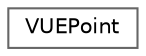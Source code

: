 digraph "Graphical Class Hierarchy"
{
 // LATEX_PDF_SIZE
  bgcolor="transparent";
  edge [fontname=Helvetica,fontsize=10,labelfontname=Helvetica,labelfontsize=10];
  node [fontname=Helvetica,fontsize=10,shape=box,height=0.2,width=0.4];
  rankdir="LR";
  Node0 [id="Node000000",label="VUEPoint",height=0.2,width=0.4,color="grey40", fillcolor="white", style="filled",URL="$structVUEPoint.html",tooltip="A structure representing a point in the VUE (Visual Understanding Environment) coordinate system."];
}
